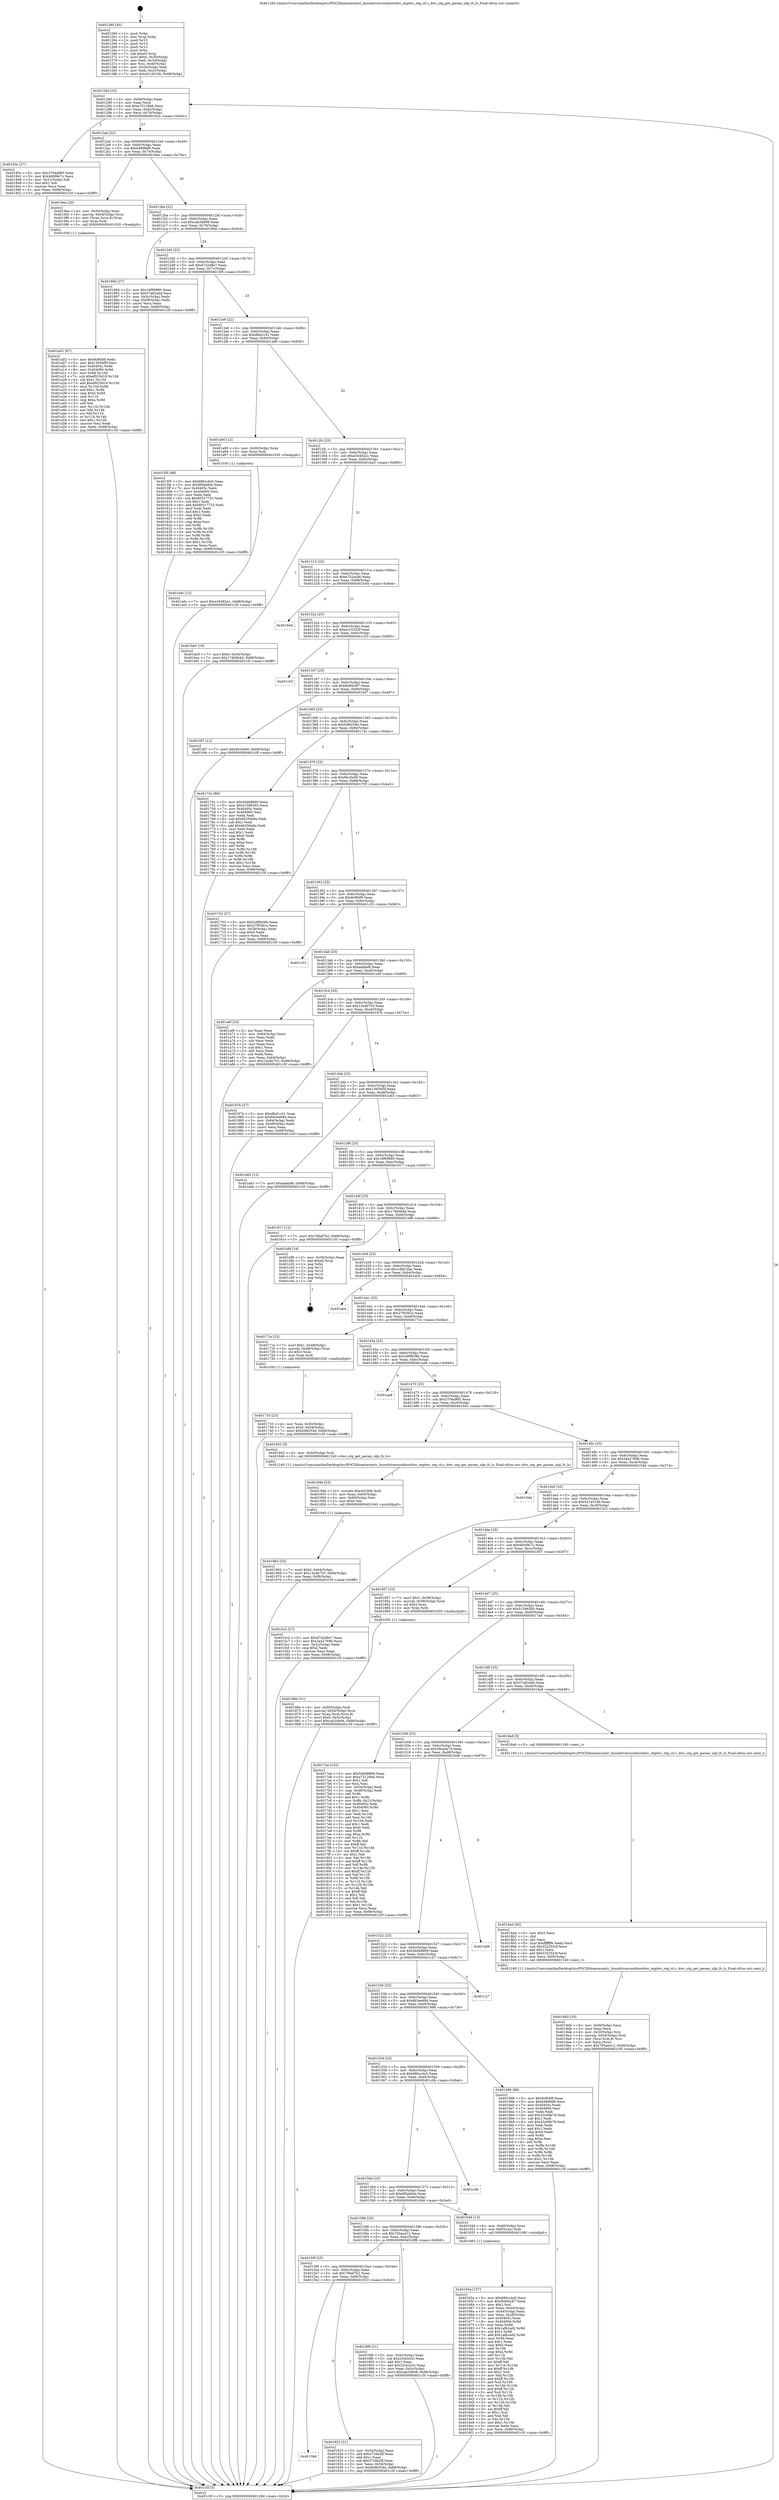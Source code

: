 digraph "0x401260" {
  label = "0x401260 (/mnt/c/Users/mathe/Desktop/tcc/POCII/binaries/extr_linuxdriversusbhostdwc_otgdwc_otg_cil.c_dwc_otg_get_param_ulpi_fs_ls_Final-ollvm.out::main(0))"
  labelloc = "t"
  node[shape=record]

  Entry [label="",width=0.3,height=0.3,shape=circle,fillcolor=black,style=filled]
  "0x40128d" [label="{
     0x40128d [23]\l
     | [instrs]\l
     &nbsp;&nbsp;0x40128d \<+3\>: mov -0x68(%rbp),%eax\l
     &nbsp;&nbsp;0x401290 \<+2\>: mov %eax,%ecx\l
     &nbsp;&nbsp;0x401292 \<+6\>: sub $0xa75129bb,%ecx\l
     &nbsp;&nbsp;0x401298 \<+3\>: mov %eax,-0x6c(%rbp)\l
     &nbsp;&nbsp;0x40129b \<+3\>: mov %ecx,-0x70(%rbp)\l
     &nbsp;&nbsp;0x40129e \<+6\>: je 000000000040183c \<main+0x5dc\>\l
  }"]
  "0x40183c" [label="{
     0x40183c [27]\l
     | [instrs]\l
     &nbsp;&nbsp;0x40183c \<+5\>: mov $0x3704a985,%eax\l
     &nbsp;&nbsp;0x401841 \<+5\>: mov $0x46008c7c,%ecx\l
     &nbsp;&nbsp;0x401846 \<+3\>: mov -0x21(%rbp),%dl\l
     &nbsp;&nbsp;0x401849 \<+3\>: test $0x1,%dl\l
     &nbsp;&nbsp;0x40184c \<+3\>: cmovne %ecx,%eax\l
     &nbsp;&nbsp;0x40184f \<+3\>: mov %eax,-0x68(%rbp)\l
     &nbsp;&nbsp;0x401852 \<+5\>: jmp 0000000000401c5f \<main+0x9ff\>\l
  }"]
  "0x4012a4" [label="{
     0x4012a4 [22]\l
     | [instrs]\l
     &nbsp;&nbsp;0x4012a4 \<+5\>: jmp 00000000004012a9 \<main+0x49\>\l
     &nbsp;&nbsp;0x4012a9 \<+3\>: mov -0x6c(%rbp),%eax\l
     &nbsp;&nbsp;0x4012ac \<+5\>: sub $0xb489faf6,%eax\l
     &nbsp;&nbsp;0x4012b1 \<+3\>: mov %eax,-0x74(%rbp)\l
     &nbsp;&nbsp;0x4012b4 \<+6\>: je 00000000004019ee \<main+0x78e\>\l
  }"]
  Exit [label="",width=0.3,height=0.3,shape=circle,fillcolor=black,style=filled,peripheries=2]
  "0x4019ee" [label="{
     0x4019ee [20]\l
     | [instrs]\l
     &nbsp;&nbsp;0x4019ee \<+4\>: mov -0x50(%rbp),%rax\l
     &nbsp;&nbsp;0x4019f2 \<+4\>: movslq -0x64(%rbp),%rcx\l
     &nbsp;&nbsp;0x4019f6 \<+4\>: mov (%rax,%rcx,8),%rax\l
     &nbsp;&nbsp;0x4019fa \<+3\>: mov %rax,%rdi\l
     &nbsp;&nbsp;0x4019fd \<+5\>: call 0000000000401030 \<free@plt\>\l
     | [calls]\l
     &nbsp;&nbsp;0x401030 \{1\} (unknown)\l
  }"]
  "0x4012ba" [label="{
     0x4012ba [22]\l
     | [instrs]\l
     &nbsp;&nbsp;0x4012ba \<+5\>: jmp 00000000004012bf \<main+0x5f\>\l
     &nbsp;&nbsp;0x4012bf \<+3\>: mov -0x6c(%rbp),%eax\l
     &nbsp;&nbsp;0x4012c2 \<+5\>: sub $0xcab34b08,%eax\l
     &nbsp;&nbsp;0x4012c7 \<+3\>: mov %eax,-0x78(%rbp)\l
     &nbsp;&nbsp;0x4012ca \<+6\>: je 000000000040188d \<main+0x62d\>\l
  }"]
  "0x401a9c" [label="{
     0x401a9c [12]\l
     | [instrs]\l
     &nbsp;&nbsp;0x401a9c \<+7\>: movl $0xe34482a1,-0x68(%rbp)\l
     &nbsp;&nbsp;0x401aa3 \<+5\>: jmp 0000000000401c5f \<main+0x9ff\>\l
  }"]
  "0x40188d" [label="{
     0x40188d [27]\l
     | [instrs]\l
     &nbsp;&nbsp;0x40188d \<+5\>: mov $0x16f99880,%eax\l
     &nbsp;&nbsp;0x401892 \<+5\>: mov $0x57a82add,%ecx\l
     &nbsp;&nbsp;0x401897 \<+3\>: mov -0x5c(%rbp),%edx\l
     &nbsp;&nbsp;0x40189a \<+3\>: cmp -0x58(%rbp),%edx\l
     &nbsp;&nbsp;0x40189d \<+3\>: cmovl %ecx,%eax\l
     &nbsp;&nbsp;0x4018a0 \<+3\>: mov %eax,-0x68(%rbp)\l
     &nbsp;&nbsp;0x4018a3 \<+5\>: jmp 0000000000401c5f \<main+0x9ff\>\l
  }"]
  "0x4012d0" [label="{
     0x4012d0 [22]\l
     | [instrs]\l
     &nbsp;&nbsp;0x4012d0 \<+5\>: jmp 00000000004012d5 \<main+0x75\>\l
     &nbsp;&nbsp;0x4012d5 \<+3\>: mov -0x6c(%rbp),%eax\l
     &nbsp;&nbsp;0x4012d8 \<+5\>: sub $0xd742d8e7,%eax\l
     &nbsp;&nbsp;0x4012dd \<+3\>: mov %eax,-0x7c(%rbp)\l
     &nbsp;&nbsp;0x4012e0 \<+6\>: je 00000000004015f5 \<main+0x395\>\l
  }"]
  "0x401a02" [label="{
     0x401a02 [97]\l
     | [instrs]\l
     &nbsp;&nbsp;0x401a02 \<+5\>: mov $0x9cf64f9,%edx\l
     &nbsp;&nbsp;0x401a07 \<+5\>: mov $0x1565bf5f,%esi\l
     &nbsp;&nbsp;0x401a0c \<+8\>: mov 0x40405c,%r8d\l
     &nbsp;&nbsp;0x401a14 \<+8\>: mov 0x404060,%r9d\l
     &nbsp;&nbsp;0x401a1c \<+3\>: mov %r8d,%r10d\l
     &nbsp;&nbsp;0x401a1f \<+7\>: sub $0xef025d19,%r10d\l
     &nbsp;&nbsp;0x401a26 \<+4\>: sub $0x1,%r10d\l
     &nbsp;&nbsp;0x401a2a \<+7\>: add $0xef025d19,%r10d\l
     &nbsp;&nbsp;0x401a31 \<+4\>: imul %r10d,%r8d\l
     &nbsp;&nbsp;0x401a35 \<+4\>: and $0x1,%r8d\l
     &nbsp;&nbsp;0x401a39 \<+4\>: cmp $0x0,%r8d\l
     &nbsp;&nbsp;0x401a3d \<+4\>: sete %r11b\l
     &nbsp;&nbsp;0x401a41 \<+4\>: cmp $0xa,%r9d\l
     &nbsp;&nbsp;0x401a45 \<+3\>: setl %bl\l
     &nbsp;&nbsp;0x401a48 \<+3\>: mov %r11b,%r14b\l
     &nbsp;&nbsp;0x401a4b \<+3\>: and %bl,%r14b\l
     &nbsp;&nbsp;0x401a4e \<+3\>: xor %bl,%r11b\l
     &nbsp;&nbsp;0x401a51 \<+3\>: or %r11b,%r14b\l
     &nbsp;&nbsp;0x401a54 \<+4\>: test $0x1,%r14b\l
     &nbsp;&nbsp;0x401a58 \<+3\>: cmovne %esi,%edx\l
     &nbsp;&nbsp;0x401a5b \<+3\>: mov %edx,-0x68(%rbp)\l
     &nbsp;&nbsp;0x401a5e \<+5\>: jmp 0000000000401c5f \<main+0x9ff\>\l
  }"]
  "0x4015f5" [label="{
     0x4015f5 [88]\l
     | [instrs]\l
     &nbsp;&nbsp;0x4015f5 \<+5\>: mov $0x686cc4a5,%eax\l
     &nbsp;&nbsp;0x4015fa \<+5\>: mov $0x6f5ab8cb,%ecx\l
     &nbsp;&nbsp;0x4015ff \<+7\>: mov 0x40405c,%edx\l
     &nbsp;&nbsp;0x401606 \<+7\>: mov 0x404060,%esi\l
     &nbsp;&nbsp;0x40160d \<+2\>: mov %edx,%edi\l
     &nbsp;&nbsp;0x40160f \<+6\>: sub $0x90517723,%edi\l
     &nbsp;&nbsp;0x401615 \<+3\>: sub $0x1,%edi\l
     &nbsp;&nbsp;0x401618 \<+6\>: add $0x90517723,%edi\l
     &nbsp;&nbsp;0x40161e \<+3\>: imul %edi,%edx\l
     &nbsp;&nbsp;0x401621 \<+3\>: and $0x1,%edx\l
     &nbsp;&nbsp;0x401624 \<+3\>: cmp $0x0,%edx\l
     &nbsp;&nbsp;0x401627 \<+4\>: sete %r8b\l
     &nbsp;&nbsp;0x40162b \<+3\>: cmp $0xa,%esi\l
     &nbsp;&nbsp;0x40162e \<+4\>: setl %r9b\l
     &nbsp;&nbsp;0x401632 \<+3\>: mov %r8b,%r10b\l
     &nbsp;&nbsp;0x401635 \<+3\>: and %r9b,%r10b\l
     &nbsp;&nbsp;0x401638 \<+3\>: xor %r9b,%r8b\l
     &nbsp;&nbsp;0x40163b \<+3\>: or %r8b,%r10b\l
     &nbsp;&nbsp;0x40163e \<+4\>: test $0x1,%r10b\l
     &nbsp;&nbsp;0x401642 \<+3\>: cmovne %ecx,%eax\l
     &nbsp;&nbsp;0x401645 \<+3\>: mov %eax,-0x68(%rbp)\l
     &nbsp;&nbsp;0x401648 \<+5\>: jmp 0000000000401c5f \<main+0x9ff\>\l
  }"]
  "0x4012e6" [label="{
     0x4012e6 [22]\l
     | [instrs]\l
     &nbsp;&nbsp;0x4012e6 \<+5\>: jmp 00000000004012eb \<main+0x8b\>\l
     &nbsp;&nbsp;0x4012eb \<+3\>: mov -0x6c(%rbp),%eax\l
     &nbsp;&nbsp;0x4012ee \<+5\>: sub $0xdfed1c41,%eax\l
     &nbsp;&nbsp;0x4012f3 \<+3\>: mov %eax,-0x80(%rbp)\l
     &nbsp;&nbsp;0x4012f6 \<+6\>: je 0000000000401a90 \<main+0x830\>\l
  }"]
  "0x401962" [label="{
     0x401962 [25]\l
     | [instrs]\l
     &nbsp;&nbsp;0x401962 \<+7\>: movl $0x0,-0x64(%rbp)\l
     &nbsp;&nbsp;0x401969 \<+7\>: movl $0x12e4b753,-0x68(%rbp)\l
     &nbsp;&nbsp;0x401970 \<+6\>: mov %eax,-0xf8(%rbp)\l
     &nbsp;&nbsp;0x401976 \<+5\>: jmp 0000000000401c5f \<main+0x9ff\>\l
  }"]
  "0x401a90" [label="{
     0x401a90 [12]\l
     | [instrs]\l
     &nbsp;&nbsp;0x401a90 \<+4\>: mov -0x50(%rbp),%rax\l
     &nbsp;&nbsp;0x401a94 \<+3\>: mov %rax,%rdi\l
     &nbsp;&nbsp;0x401a97 \<+5\>: call 0000000000401030 \<free@plt\>\l
     | [calls]\l
     &nbsp;&nbsp;0x401030 \{1\} (unknown)\l
  }"]
  "0x4012fc" [label="{
     0x4012fc [25]\l
     | [instrs]\l
     &nbsp;&nbsp;0x4012fc \<+5\>: jmp 0000000000401301 \<main+0xa1\>\l
     &nbsp;&nbsp;0x401301 \<+3\>: mov -0x6c(%rbp),%eax\l
     &nbsp;&nbsp;0x401304 \<+5\>: sub $0xe34482a1,%eax\l
     &nbsp;&nbsp;0x401309 \<+6\>: mov %eax,-0x84(%rbp)\l
     &nbsp;&nbsp;0x40130f \<+6\>: je 0000000000401be5 \<main+0x985\>\l
  }"]
  "0x40194b" [label="{
     0x40194b [23]\l
     | [instrs]\l
     &nbsp;&nbsp;0x40194b \<+10\>: movabs $0x4020b6,%rdi\l
     &nbsp;&nbsp;0x401955 \<+3\>: mov %eax,-0x60(%rbp)\l
     &nbsp;&nbsp;0x401958 \<+3\>: mov -0x60(%rbp),%esi\l
     &nbsp;&nbsp;0x40195b \<+2\>: mov $0x0,%al\l
     &nbsp;&nbsp;0x40195d \<+5\>: call 0000000000401040 \<printf@plt\>\l
     | [calls]\l
     &nbsp;&nbsp;0x401040 \{1\} (unknown)\l
  }"]
  "0x401be5" [label="{
     0x401be5 [19]\l
     | [instrs]\l
     &nbsp;&nbsp;0x401be5 \<+7\>: movl $0x0,-0x30(%rbp)\l
     &nbsp;&nbsp;0x401bec \<+7\>: movl $0x174b0b4d,-0x68(%rbp)\l
     &nbsp;&nbsp;0x401bf3 \<+5\>: jmp 0000000000401c5f \<main+0x9ff\>\l
  }"]
  "0x401315" [label="{
     0x401315 [25]\l
     | [instrs]\l
     &nbsp;&nbsp;0x401315 \<+5\>: jmp 000000000040131a \<main+0xba\>\l
     &nbsp;&nbsp;0x40131a \<+3\>: mov -0x6c(%rbp),%eax\l
     &nbsp;&nbsp;0x40131d \<+5\>: sub $0xe732ac46,%eax\l
     &nbsp;&nbsp;0x401322 \<+6\>: mov %eax,-0x88(%rbp)\l
     &nbsp;&nbsp;0x401328 \<+6\>: je 0000000000401b44 \<main+0x8e4\>\l
  }"]
  "0x4015b8" [label="{
     0x4015b8\l
  }", style=dashed]
  "0x401b44" [label="{
     0x401b44\l
  }", style=dashed]
  "0x40132e" [label="{
     0x40132e [25]\l
     | [instrs]\l
     &nbsp;&nbsp;0x40132e \<+5\>: jmp 0000000000401333 \<main+0xd3\>\l
     &nbsp;&nbsp;0x401333 \<+3\>: mov -0x6c(%rbp),%eax\l
     &nbsp;&nbsp;0x401336 \<+5\>: sub $0xec15332f,%eax\l
     &nbsp;&nbsp;0x40133b \<+6\>: mov %eax,-0x8c(%rbp)\l
     &nbsp;&nbsp;0x401341 \<+6\>: je 0000000000401c53 \<main+0x9f3\>\l
  }"]
  "0x401923" [label="{
     0x401923 [31]\l
     | [instrs]\l
     &nbsp;&nbsp;0x401923 \<+3\>: mov -0x54(%rbp),%eax\l
     &nbsp;&nbsp;0x401926 \<+5\>: add $0x5726b2ff,%eax\l
     &nbsp;&nbsp;0x40192b \<+3\>: add $0x1,%eax\l
     &nbsp;&nbsp;0x40192e \<+5\>: sub $0x5726b2ff,%eax\l
     &nbsp;&nbsp;0x401933 \<+3\>: mov %eax,-0x54(%rbp)\l
     &nbsp;&nbsp;0x401936 \<+7\>: movl $0xfc96254d,-0x68(%rbp)\l
     &nbsp;&nbsp;0x40193d \<+5\>: jmp 0000000000401c5f \<main+0x9ff\>\l
  }"]
  "0x401c53" [label="{
     0x401c53\l
  }", style=dashed]
  "0x401347" [label="{
     0x401347 [25]\l
     | [instrs]\l
     &nbsp;&nbsp;0x401347 \<+5\>: jmp 000000000040134c \<main+0xec\>\l
     &nbsp;&nbsp;0x40134c \<+3\>: mov -0x6c(%rbp),%eax\l
     &nbsp;&nbsp;0x40134f \<+5\>: sub $0xf0d0b287,%eax\l
     &nbsp;&nbsp;0x401354 \<+6\>: mov %eax,-0x90(%rbp)\l
     &nbsp;&nbsp;0x40135a \<+6\>: je 00000000004016f7 \<main+0x497\>\l
  }"]
  "0x40159f" [label="{
     0x40159f [25]\l
     | [instrs]\l
     &nbsp;&nbsp;0x40159f \<+5\>: jmp 00000000004015a4 \<main+0x344\>\l
     &nbsp;&nbsp;0x4015a4 \<+3\>: mov -0x6c(%rbp),%eax\l
     &nbsp;&nbsp;0x4015a7 \<+5\>: sub $0x768af7b2,%eax\l
     &nbsp;&nbsp;0x4015ac \<+6\>: mov %eax,-0xf0(%rbp)\l
     &nbsp;&nbsp;0x4015b2 \<+6\>: je 0000000000401923 \<main+0x6c3\>\l
  }"]
  "0x4016f7" [label="{
     0x4016f7 [12]\l
     | [instrs]\l
     &nbsp;&nbsp;0x4016f7 \<+7\>: movl $0x9416e00,-0x68(%rbp)\l
     &nbsp;&nbsp;0x4016fe \<+5\>: jmp 0000000000401c5f \<main+0x9ff\>\l
  }"]
  "0x401360" [label="{
     0x401360 [25]\l
     | [instrs]\l
     &nbsp;&nbsp;0x401360 \<+5\>: jmp 0000000000401365 \<main+0x105\>\l
     &nbsp;&nbsp;0x401365 \<+3\>: mov -0x6c(%rbp),%eax\l
     &nbsp;&nbsp;0x401368 \<+5\>: sub $0xfc96254d,%eax\l
     &nbsp;&nbsp;0x40136d \<+6\>: mov %eax,-0x94(%rbp)\l
     &nbsp;&nbsp;0x401373 \<+6\>: je 000000000040174c \<main+0x4ec\>\l
  }"]
  "0x4018f8" [label="{
     0x4018f8 [31]\l
     | [instrs]\l
     &nbsp;&nbsp;0x4018f8 \<+3\>: mov -0x5c(%rbp),%eax\l
     &nbsp;&nbsp;0x4018fb \<+5\>: sub $0x23cb2e3c,%eax\l
     &nbsp;&nbsp;0x401900 \<+3\>: add $0x1,%eax\l
     &nbsp;&nbsp;0x401903 \<+5\>: add $0x23cb2e3c,%eax\l
     &nbsp;&nbsp;0x401908 \<+3\>: mov %eax,-0x5c(%rbp)\l
     &nbsp;&nbsp;0x40190b \<+7\>: movl $0xcab34b08,-0x68(%rbp)\l
     &nbsp;&nbsp;0x401912 \<+5\>: jmp 0000000000401c5f \<main+0x9ff\>\l
  }"]
  "0x40174c" [label="{
     0x40174c [88]\l
     | [instrs]\l
     &nbsp;&nbsp;0x40174c \<+5\>: mov $0x5d4b8869,%eax\l
     &nbsp;&nbsp;0x401751 \<+5\>: mov $0x51586593,%ecx\l
     &nbsp;&nbsp;0x401756 \<+7\>: mov 0x40405c,%edx\l
     &nbsp;&nbsp;0x40175d \<+7\>: mov 0x404060,%esi\l
     &nbsp;&nbsp;0x401764 \<+2\>: mov %edx,%edi\l
     &nbsp;&nbsp;0x401766 \<+6\>: sub $0x6b350e9a,%edi\l
     &nbsp;&nbsp;0x40176c \<+3\>: sub $0x1,%edi\l
     &nbsp;&nbsp;0x40176f \<+6\>: add $0x6b350e9a,%edi\l
     &nbsp;&nbsp;0x401775 \<+3\>: imul %edi,%edx\l
     &nbsp;&nbsp;0x401778 \<+3\>: and $0x1,%edx\l
     &nbsp;&nbsp;0x40177b \<+3\>: cmp $0x0,%edx\l
     &nbsp;&nbsp;0x40177e \<+4\>: sete %r8b\l
     &nbsp;&nbsp;0x401782 \<+3\>: cmp $0xa,%esi\l
     &nbsp;&nbsp;0x401785 \<+4\>: setl %r9b\l
     &nbsp;&nbsp;0x401789 \<+3\>: mov %r8b,%r10b\l
     &nbsp;&nbsp;0x40178c \<+3\>: and %r9b,%r10b\l
     &nbsp;&nbsp;0x40178f \<+3\>: xor %r9b,%r8b\l
     &nbsp;&nbsp;0x401792 \<+3\>: or %r8b,%r10b\l
     &nbsp;&nbsp;0x401795 \<+4\>: test $0x1,%r10b\l
     &nbsp;&nbsp;0x401799 \<+3\>: cmovne %ecx,%eax\l
     &nbsp;&nbsp;0x40179c \<+3\>: mov %eax,-0x68(%rbp)\l
     &nbsp;&nbsp;0x40179f \<+5\>: jmp 0000000000401c5f \<main+0x9ff\>\l
  }"]
  "0x401379" [label="{
     0x401379 [25]\l
     | [instrs]\l
     &nbsp;&nbsp;0x401379 \<+5\>: jmp 000000000040137e \<main+0x11e\>\l
     &nbsp;&nbsp;0x40137e \<+3\>: mov -0x6c(%rbp),%eax\l
     &nbsp;&nbsp;0x401381 \<+5\>: sub $0x9416e00,%eax\l
     &nbsp;&nbsp;0x401386 \<+6\>: mov %eax,-0x98(%rbp)\l
     &nbsp;&nbsp;0x40138c \<+6\>: je 0000000000401703 \<main+0x4a3\>\l
  }"]
  "0x4018d5" [label="{
     0x4018d5 [35]\l
     | [instrs]\l
     &nbsp;&nbsp;0x4018d5 \<+6\>: mov -0xf4(%rbp),%ecx\l
     &nbsp;&nbsp;0x4018db \<+3\>: imul %eax,%ecx\l
     &nbsp;&nbsp;0x4018de \<+4\>: mov -0x50(%rbp),%rsi\l
     &nbsp;&nbsp;0x4018e2 \<+4\>: movslq -0x54(%rbp),%rdi\l
     &nbsp;&nbsp;0x4018e6 \<+4\>: mov (%rsi,%rdi,8),%rsi\l
     &nbsp;&nbsp;0x4018ea \<+2\>: mov %ecx,(%rsi)\l
     &nbsp;&nbsp;0x4018ec \<+7\>: movl $0x705ae412,-0x68(%rbp)\l
     &nbsp;&nbsp;0x4018f3 \<+5\>: jmp 0000000000401c5f \<main+0x9ff\>\l
  }"]
  "0x401703" [label="{
     0x401703 [27]\l
     | [instrs]\l
     &nbsp;&nbsp;0x401703 \<+5\>: mov $0x2df9838b,%eax\l
     &nbsp;&nbsp;0x401708 \<+5\>: mov $0x27f0381e,%ecx\l
     &nbsp;&nbsp;0x40170d \<+3\>: mov -0x28(%rbp),%edx\l
     &nbsp;&nbsp;0x401710 \<+3\>: cmp $0x0,%edx\l
     &nbsp;&nbsp;0x401713 \<+3\>: cmove %ecx,%eax\l
     &nbsp;&nbsp;0x401716 \<+3\>: mov %eax,-0x68(%rbp)\l
     &nbsp;&nbsp;0x401719 \<+5\>: jmp 0000000000401c5f \<main+0x9ff\>\l
  }"]
  "0x401392" [label="{
     0x401392 [25]\l
     | [instrs]\l
     &nbsp;&nbsp;0x401392 \<+5\>: jmp 0000000000401397 \<main+0x137\>\l
     &nbsp;&nbsp;0x401397 \<+3\>: mov -0x6c(%rbp),%eax\l
     &nbsp;&nbsp;0x40139a \<+5\>: sub $0x9cf64f9,%eax\l
     &nbsp;&nbsp;0x40139f \<+6\>: mov %eax,-0x9c(%rbp)\l
     &nbsp;&nbsp;0x4013a5 \<+6\>: je 0000000000401c33 \<main+0x9d3\>\l
  }"]
  "0x4018ad" [label="{
     0x4018ad [40]\l
     | [instrs]\l
     &nbsp;&nbsp;0x4018ad \<+5\>: mov $0x2,%ecx\l
     &nbsp;&nbsp;0x4018b2 \<+1\>: cltd\l
     &nbsp;&nbsp;0x4018b3 \<+2\>: idiv %ecx\l
     &nbsp;&nbsp;0x4018b5 \<+6\>: imul $0xfffffffe,%edx,%ecx\l
     &nbsp;&nbsp;0x4018bb \<+6\>: sub $0x3322543f,%ecx\l
     &nbsp;&nbsp;0x4018c1 \<+3\>: add $0x1,%ecx\l
     &nbsp;&nbsp;0x4018c4 \<+6\>: add $0x3322543f,%ecx\l
     &nbsp;&nbsp;0x4018ca \<+6\>: mov %ecx,-0xf4(%rbp)\l
     &nbsp;&nbsp;0x4018d0 \<+5\>: call 0000000000401160 \<next_i\>\l
     | [calls]\l
     &nbsp;&nbsp;0x401160 \{1\} (/mnt/c/Users/mathe/Desktop/tcc/POCII/binaries/extr_linuxdriversusbhostdwc_otgdwc_otg_cil.c_dwc_otg_get_param_ulpi_fs_ls_Final-ollvm.out::next_i)\l
  }"]
  "0x401c33" [label="{
     0x401c33\l
  }", style=dashed]
  "0x4013ab" [label="{
     0x4013ab [25]\l
     | [instrs]\l
     &nbsp;&nbsp;0x4013ab \<+5\>: jmp 00000000004013b0 \<main+0x150\>\l
     &nbsp;&nbsp;0x4013b0 \<+3\>: mov -0x6c(%rbp),%eax\l
     &nbsp;&nbsp;0x4013b3 \<+5\>: sub $0xaafabf6,%eax\l
     &nbsp;&nbsp;0x4013b8 \<+6\>: mov %eax,-0xa0(%rbp)\l
     &nbsp;&nbsp;0x4013be \<+6\>: je 0000000000401a6f \<main+0x80f\>\l
  }"]
  "0x40186e" [label="{
     0x40186e [31]\l
     | [instrs]\l
     &nbsp;&nbsp;0x40186e \<+4\>: mov -0x50(%rbp),%rdi\l
     &nbsp;&nbsp;0x401872 \<+4\>: movslq -0x54(%rbp),%rcx\l
     &nbsp;&nbsp;0x401876 \<+4\>: mov %rax,(%rdi,%rcx,8)\l
     &nbsp;&nbsp;0x40187a \<+7\>: movl $0x0,-0x5c(%rbp)\l
     &nbsp;&nbsp;0x401881 \<+7\>: movl $0xcab34b08,-0x68(%rbp)\l
     &nbsp;&nbsp;0x401888 \<+5\>: jmp 0000000000401c5f \<main+0x9ff\>\l
  }"]
  "0x401a6f" [label="{
     0x401a6f [33]\l
     | [instrs]\l
     &nbsp;&nbsp;0x401a6f \<+2\>: xor %eax,%eax\l
     &nbsp;&nbsp;0x401a71 \<+3\>: mov -0x64(%rbp),%ecx\l
     &nbsp;&nbsp;0x401a74 \<+2\>: mov %eax,%edx\l
     &nbsp;&nbsp;0x401a76 \<+2\>: sub %ecx,%edx\l
     &nbsp;&nbsp;0x401a78 \<+2\>: mov %eax,%ecx\l
     &nbsp;&nbsp;0x401a7a \<+3\>: sub $0x1,%ecx\l
     &nbsp;&nbsp;0x401a7d \<+2\>: add %ecx,%edx\l
     &nbsp;&nbsp;0x401a7f \<+2\>: sub %edx,%eax\l
     &nbsp;&nbsp;0x401a81 \<+3\>: mov %eax,-0x64(%rbp)\l
     &nbsp;&nbsp;0x401a84 \<+7\>: movl $0x12e4b753,-0x68(%rbp)\l
     &nbsp;&nbsp;0x401a8b \<+5\>: jmp 0000000000401c5f \<main+0x9ff\>\l
  }"]
  "0x4013c4" [label="{
     0x4013c4 [25]\l
     | [instrs]\l
     &nbsp;&nbsp;0x4013c4 \<+5\>: jmp 00000000004013c9 \<main+0x169\>\l
     &nbsp;&nbsp;0x4013c9 \<+3\>: mov -0x6c(%rbp),%eax\l
     &nbsp;&nbsp;0x4013cc \<+5\>: sub $0x12e4b753,%eax\l
     &nbsp;&nbsp;0x4013d1 \<+6\>: mov %eax,-0xa4(%rbp)\l
     &nbsp;&nbsp;0x4013d7 \<+6\>: je 000000000040197b \<main+0x71b\>\l
  }"]
  "0x401735" [label="{
     0x401735 [23]\l
     | [instrs]\l
     &nbsp;&nbsp;0x401735 \<+4\>: mov %rax,-0x50(%rbp)\l
     &nbsp;&nbsp;0x401739 \<+7\>: movl $0x0,-0x54(%rbp)\l
     &nbsp;&nbsp;0x401740 \<+7\>: movl $0xfc96254d,-0x68(%rbp)\l
     &nbsp;&nbsp;0x401747 \<+5\>: jmp 0000000000401c5f \<main+0x9ff\>\l
  }"]
  "0x40197b" [label="{
     0x40197b [27]\l
     | [instrs]\l
     &nbsp;&nbsp;0x40197b \<+5\>: mov $0xdfed1c41,%eax\l
     &nbsp;&nbsp;0x401980 \<+5\>: mov $0x683ee684,%ecx\l
     &nbsp;&nbsp;0x401985 \<+3\>: mov -0x64(%rbp),%edx\l
     &nbsp;&nbsp;0x401988 \<+3\>: cmp -0x48(%rbp),%edx\l
     &nbsp;&nbsp;0x40198b \<+3\>: cmovl %ecx,%eax\l
     &nbsp;&nbsp;0x40198e \<+3\>: mov %eax,-0x68(%rbp)\l
     &nbsp;&nbsp;0x401991 \<+5\>: jmp 0000000000401c5f \<main+0x9ff\>\l
  }"]
  "0x4013dd" [label="{
     0x4013dd [25]\l
     | [instrs]\l
     &nbsp;&nbsp;0x4013dd \<+5\>: jmp 00000000004013e2 \<main+0x182\>\l
     &nbsp;&nbsp;0x4013e2 \<+3\>: mov -0x6c(%rbp),%eax\l
     &nbsp;&nbsp;0x4013e5 \<+5\>: sub $0x1565bf5f,%eax\l
     &nbsp;&nbsp;0x4013ea \<+6\>: mov %eax,-0xa8(%rbp)\l
     &nbsp;&nbsp;0x4013f0 \<+6\>: je 0000000000401a63 \<main+0x803\>\l
  }"]
  "0x40165a" [label="{
     0x40165a [157]\l
     | [instrs]\l
     &nbsp;&nbsp;0x40165a \<+5\>: mov $0x686cc4a5,%ecx\l
     &nbsp;&nbsp;0x40165f \<+5\>: mov $0xf0d0b287,%edx\l
     &nbsp;&nbsp;0x401664 \<+3\>: mov $0x1,%sil\l
     &nbsp;&nbsp;0x401667 \<+3\>: mov %eax,-0x44(%rbp)\l
     &nbsp;&nbsp;0x40166a \<+3\>: mov -0x44(%rbp),%eax\l
     &nbsp;&nbsp;0x40166d \<+3\>: mov %eax,-0x28(%rbp)\l
     &nbsp;&nbsp;0x401670 \<+7\>: mov 0x40405c,%eax\l
     &nbsp;&nbsp;0x401677 \<+8\>: mov 0x404060,%r8d\l
     &nbsp;&nbsp;0x40167f \<+3\>: mov %eax,%r9d\l
     &nbsp;&nbsp;0x401682 \<+7\>: sub $0x1afb2ad2,%r9d\l
     &nbsp;&nbsp;0x401689 \<+4\>: sub $0x1,%r9d\l
     &nbsp;&nbsp;0x40168d \<+7\>: add $0x1afb2ad2,%r9d\l
     &nbsp;&nbsp;0x401694 \<+4\>: imul %r9d,%eax\l
     &nbsp;&nbsp;0x401698 \<+3\>: and $0x1,%eax\l
     &nbsp;&nbsp;0x40169b \<+3\>: cmp $0x0,%eax\l
     &nbsp;&nbsp;0x40169e \<+4\>: sete %r10b\l
     &nbsp;&nbsp;0x4016a2 \<+4\>: cmp $0xa,%r8d\l
     &nbsp;&nbsp;0x4016a6 \<+4\>: setl %r11b\l
     &nbsp;&nbsp;0x4016aa \<+3\>: mov %r10b,%bl\l
     &nbsp;&nbsp;0x4016ad \<+3\>: xor $0xff,%bl\l
     &nbsp;&nbsp;0x4016b0 \<+3\>: mov %r11b,%r14b\l
     &nbsp;&nbsp;0x4016b3 \<+4\>: xor $0xff,%r14b\l
     &nbsp;&nbsp;0x4016b7 \<+4\>: xor $0x1,%sil\l
     &nbsp;&nbsp;0x4016bb \<+3\>: mov %bl,%r15b\l
     &nbsp;&nbsp;0x4016be \<+4\>: and $0xff,%r15b\l
     &nbsp;&nbsp;0x4016c2 \<+3\>: and %sil,%r10b\l
     &nbsp;&nbsp;0x4016c5 \<+3\>: mov %r14b,%r12b\l
     &nbsp;&nbsp;0x4016c8 \<+4\>: and $0xff,%r12b\l
     &nbsp;&nbsp;0x4016cc \<+3\>: and %sil,%r11b\l
     &nbsp;&nbsp;0x4016cf \<+3\>: or %r10b,%r15b\l
     &nbsp;&nbsp;0x4016d2 \<+3\>: or %r11b,%r12b\l
     &nbsp;&nbsp;0x4016d5 \<+3\>: xor %r12b,%r15b\l
     &nbsp;&nbsp;0x4016d8 \<+3\>: or %r14b,%bl\l
     &nbsp;&nbsp;0x4016db \<+3\>: xor $0xff,%bl\l
     &nbsp;&nbsp;0x4016de \<+4\>: or $0x1,%sil\l
     &nbsp;&nbsp;0x4016e2 \<+3\>: and %sil,%bl\l
     &nbsp;&nbsp;0x4016e5 \<+3\>: or %bl,%r15b\l
     &nbsp;&nbsp;0x4016e8 \<+4\>: test $0x1,%r15b\l
     &nbsp;&nbsp;0x4016ec \<+3\>: cmovne %edx,%ecx\l
     &nbsp;&nbsp;0x4016ef \<+3\>: mov %ecx,-0x68(%rbp)\l
     &nbsp;&nbsp;0x4016f2 \<+5\>: jmp 0000000000401c5f \<main+0x9ff\>\l
  }"]
  "0x401a63" [label="{
     0x401a63 [12]\l
     | [instrs]\l
     &nbsp;&nbsp;0x401a63 \<+7\>: movl $0xaafabf6,-0x68(%rbp)\l
     &nbsp;&nbsp;0x401a6a \<+5\>: jmp 0000000000401c5f \<main+0x9ff\>\l
  }"]
  "0x4013f6" [label="{
     0x4013f6 [25]\l
     | [instrs]\l
     &nbsp;&nbsp;0x4013f6 \<+5\>: jmp 00000000004013fb \<main+0x19b\>\l
     &nbsp;&nbsp;0x4013fb \<+3\>: mov -0x6c(%rbp),%eax\l
     &nbsp;&nbsp;0x4013fe \<+5\>: sub $0x16f99880,%eax\l
     &nbsp;&nbsp;0x401403 \<+6\>: mov %eax,-0xac(%rbp)\l
     &nbsp;&nbsp;0x401409 \<+6\>: je 0000000000401917 \<main+0x6b7\>\l
  }"]
  "0x401586" [label="{
     0x401586 [25]\l
     | [instrs]\l
     &nbsp;&nbsp;0x401586 \<+5\>: jmp 000000000040158b \<main+0x32b\>\l
     &nbsp;&nbsp;0x40158b \<+3\>: mov -0x6c(%rbp),%eax\l
     &nbsp;&nbsp;0x40158e \<+5\>: sub $0x705ae412,%eax\l
     &nbsp;&nbsp;0x401593 \<+6\>: mov %eax,-0xec(%rbp)\l
     &nbsp;&nbsp;0x401599 \<+6\>: je 00000000004018f8 \<main+0x698\>\l
  }"]
  "0x401917" [label="{
     0x401917 [12]\l
     | [instrs]\l
     &nbsp;&nbsp;0x401917 \<+7\>: movl $0x768af7b2,-0x68(%rbp)\l
     &nbsp;&nbsp;0x40191e \<+5\>: jmp 0000000000401c5f \<main+0x9ff\>\l
  }"]
  "0x40140f" [label="{
     0x40140f [25]\l
     | [instrs]\l
     &nbsp;&nbsp;0x40140f \<+5\>: jmp 0000000000401414 \<main+0x1b4\>\l
     &nbsp;&nbsp;0x401414 \<+3\>: mov -0x6c(%rbp),%eax\l
     &nbsp;&nbsp;0x401417 \<+5\>: sub $0x174b0b4d,%eax\l
     &nbsp;&nbsp;0x40141c \<+6\>: mov %eax,-0xb0(%rbp)\l
     &nbsp;&nbsp;0x401422 \<+6\>: je 0000000000401bf8 \<main+0x998\>\l
  }"]
  "0x40164d" [label="{
     0x40164d [13]\l
     | [instrs]\l
     &nbsp;&nbsp;0x40164d \<+4\>: mov -0x40(%rbp),%rax\l
     &nbsp;&nbsp;0x401651 \<+4\>: mov 0x8(%rax),%rdi\l
     &nbsp;&nbsp;0x401655 \<+5\>: call 0000000000401060 \<atoi@plt\>\l
     | [calls]\l
     &nbsp;&nbsp;0x401060 \{1\} (unknown)\l
  }"]
  "0x401bf8" [label="{
     0x401bf8 [19]\l
     | [instrs]\l
     &nbsp;&nbsp;0x401bf8 \<+3\>: mov -0x30(%rbp),%eax\l
     &nbsp;&nbsp;0x401bfb \<+7\>: add $0xe0,%rsp\l
     &nbsp;&nbsp;0x401c02 \<+1\>: pop %rbx\l
     &nbsp;&nbsp;0x401c03 \<+2\>: pop %r12\l
     &nbsp;&nbsp;0x401c05 \<+2\>: pop %r14\l
     &nbsp;&nbsp;0x401c07 \<+2\>: pop %r15\l
     &nbsp;&nbsp;0x401c09 \<+1\>: pop %rbp\l
     &nbsp;&nbsp;0x401c0a \<+1\>: ret\l
  }"]
  "0x401428" [label="{
     0x401428 [25]\l
     | [instrs]\l
     &nbsp;&nbsp;0x401428 \<+5\>: jmp 000000000040142d \<main+0x1cd\>\l
     &nbsp;&nbsp;0x40142d \<+3\>: mov -0x6c(%rbp),%eax\l
     &nbsp;&nbsp;0x401430 \<+5\>: sub $0x1dbb16ac,%eax\l
     &nbsp;&nbsp;0x401435 \<+6\>: mov %eax,-0xb4(%rbp)\l
     &nbsp;&nbsp;0x40143b \<+6\>: je 0000000000401ab4 \<main+0x854\>\l
  }"]
  "0x40156d" [label="{
     0x40156d [25]\l
     | [instrs]\l
     &nbsp;&nbsp;0x40156d \<+5\>: jmp 0000000000401572 \<main+0x312\>\l
     &nbsp;&nbsp;0x401572 \<+3\>: mov -0x6c(%rbp),%eax\l
     &nbsp;&nbsp;0x401575 \<+5\>: sub $0x6f5ab8cb,%eax\l
     &nbsp;&nbsp;0x40157a \<+6\>: mov %eax,-0xe8(%rbp)\l
     &nbsp;&nbsp;0x401580 \<+6\>: je 000000000040164d \<main+0x3ed\>\l
  }"]
  "0x401ab4" [label="{
     0x401ab4\l
  }", style=dashed]
  "0x401441" [label="{
     0x401441 [25]\l
     | [instrs]\l
     &nbsp;&nbsp;0x401441 \<+5\>: jmp 0000000000401446 \<main+0x1e6\>\l
     &nbsp;&nbsp;0x401446 \<+3\>: mov -0x6c(%rbp),%eax\l
     &nbsp;&nbsp;0x401449 \<+5\>: sub $0x27f0381e,%eax\l
     &nbsp;&nbsp;0x40144e \<+6\>: mov %eax,-0xb8(%rbp)\l
     &nbsp;&nbsp;0x401454 \<+6\>: je 000000000040171e \<main+0x4be\>\l
  }"]
  "0x401c0b" [label="{
     0x401c0b\l
  }", style=dashed]
  "0x40171e" [label="{
     0x40171e [23]\l
     | [instrs]\l
     &nbsp;&nbsp;0x40171e \<+7\>: movl $0x1,-0x48(%rbp)\l
     &nbsp;&nbsp;0x401725 \<+4\>: movslq -0x48(%rbp),%rax\l
     &nbsp;&nbsp;0x401729 \<+4\>: shl $0x3,%rax\l
     &nbsp;&nbsp;0x40172d \<+3\>: mov %rax,%rdi\l
     &nbsp;&nbsp;0x401730 \<+5\>: call 0000000000401050 \<malloc@plt\>\l
     | [calls]\l
     &nbsp;&nbsp;0x401050 \{1\} (unknown)\l
  }"]
  "0x40145a" [label="{
     0x40145a [25]\l
     | [instrs]\l
     &nbsp;&nbsp;0x40145a \<+5\>: jmp 000000000040145f \<main+0x1ff\>\l
     &nbsp;&nbsp;0x40145f \<+3\>: mov -0x6c(%rbp),%eax\l
     &nbsp;&nbsp;0x401462 \<+5\>: sub $0x2df9838b,%eax\l
     &nbsp;&nbsp;0x401467 \<+6\>: mov %eax,-0xbc(%rbp)\l
     &nbsp;&nbsp;0x40146d \<+6\>: je 0000000000401aa8 \<main+0x848\>\l
  }"]
  "0x401554" [label="{
     0x401554 [25]\l
     | [instrs]\l
     &nbsp;&nbsp;0x401554 \<+5\>: jmp 0000000000401559 \<main+0x2f9\>\l
     &nbsp;&nbsp;0x401559 \<+3\>: mov -0x6c(%rbp),%eax\l
     &nbsp;&nbsp;0x40155c \<+5\>: sub $0x686cc4a5,%eax\l
     &nbsp;&nbsp;0x401561 \<+6\>: mov %eax,-0xe4(%rbp)\l
     &nbsp;&nbsp;0x401567 \<+6\>: je 0000000000401c0b \<main+0x9ab\>\l
  }"]
  "0x401aa8" [label="{
     0x401aa8\l
  }", style=dashed]
  "0x401473" [label="{
     0x401473 [25]\l
     | [instrs]\l
     &nbsp;&nbsp;0x401473 \<+5\>: jmp 0000000000401478 \<main+0x218\>\l
     &nbsp;&nbsp;0x401478 \<+3\>: mov -0x6c(%rbp),%eax\l
     &nbsp;&nbsp;0x40147b \<+5\>: sub $0x3704a985,%eax\l
     &nbsp;&nbsp;0x401480 \<+6\>: mov %eax,-0xc0(%rbp)\l
     &nbsp;&nbsp;0x401486 \<+6\>: je 0000000000401942 \<main+0x6e2\>\l
  }"]
  "0x401996" [label="{
     0x401996 [88]\l
     | [instrs]\l
     &nbsp;&nbsp;0x401996 \<+5\>: mov $0x9cf64f9,%eax\l
     &nbsp;&nbsp;0x40199b \<+5\>: mov $0xb489faf6,%ecx\l
     &nbsp;&nbsp;0x4019a0 \<+7\>: mov 0x40405c,%edx\l
     &nbsp;&nbsp;0x4019a7 \<+7\>: mov 0x404060,%esi\l
     &nbsp;&nbsp;0x4019ae \<+2\>: mov %edx,%edi\l
     &nbsp;&nbsp;0x4019b0 \<+6\>: add $0x43c68b78,%edi\l
     &nbsp;&nbsp;0x4019b6 \<+3\>: sub $0x1,%edi\l
     &nbsp;&nbsp;0x4019b9 \<+6\>: sub $0x43c68b78,%edi\l
     &nbsp;&nbsp;0x4019bf \<+3\>: imul %edi,%edx\l
     &nbsp;&nbsp;0x4019c2 \<+3\>: and $0x1,%edx\l
     &nbsp;&nbsp;0x4019c5 \<+3\>: cmp $0x0,%edx\l
     &nbsp;&nbsp;0x4019c8 \<+4\>: sete %r8b\l
     &nbsp;&nbsp;0x4019cc \<+3\>: cmp $0xa,%esi\l
     &nbsp;&nbsp;0x4019cf \<+4\>: setl %r9b\l
     &nbsp;&nbsp;0x4019d3 \<+3\>: mov %r8b,%r10b\l
     &nbsp;&nbsp;0x4019d6 \<+3\>: and %r9b,%r10b\l
     &nbsp;&nbsp;0x4019d9 \<+3\>: xor %r9b,%r8b\l
     &nbsp;&nbsp;0x4019dc \<+3\>: or %r8b,%r10b\l
     &nbsp;&nbsp;0x4019df \<+4\>: test $0x1,%r10b\l
     &nbsp;&nbsp;0x4019e3 \<+3\>: cmovne %ecx,%eax\l
     &nbsp;&nbsp;0x4019e6 \<+3\>: mov %eax,-0x68(%rbp)\l
     &nbsp;&nbsp;0x4019e9 \<+5\>: jmp 0000000000401c5f \<main+0x9ff\>\l
  }"]
  "0x401942" [label="{
     0x401942 [9]\l
     | [instrs]\l
     &nbsp;&nbsp;0x401942 \<+4\>: mov -0x50(%rbp),%rdi\l
     &nbsp;&nbsp;0x401946 \<+5\>: call 0000000000401240 \<dwc_otg_get_param_ulpi_fs_ls\>\l
     | [calls]\l
     &nbsp;&nbsp;0x401240 \{1\} (/mnt/c/Users/mathe/Desktop/tcc/POCII/binaries/extr_linuxdriversusbhostdwc_otgdwc_otg_cil.c_dwc_otg_get_param_ulpi_fs_ls_Final-ollvm.out::dwc_otg_get_param_ulpi_fs_ls)\l
  }"]
  "0x40148c" [label="{
     0x40148c [25]\l
     | [instrs]\l
     &nbsp;&nbsp;0x40148c \<+5\>: jmp 0000000000401491 \<main+0x231\>\l
     &nbsp;&nbsp;0x401491 \<+3\>: mov -0x6c(%rbp),%eax\l
     &nbsp;&nbsp;0x401494 \<+5\>: sub $0x3a427696,%eax\l
     &nbsp;&nbsp;0x401499 \<+6\>: mov %eax,-0xc4(%rbp)\l
     &nbsp;&nbsp;0x40149f \<+6\>: je 00000000004015dd \<main+0x37d\>\l
  }"]
  "0x40153b" [label="{
     0x40153b [25]\l
     | [instrs]\l
     &nbsp;&nbsp;0x40153b \<+5\>: jmp 0000000000401540 \<main+0x2e0\>\l
     &nbsp;&nbsp;0x401540 \<+3\>: mov -0x6c(%rbp),%eax\l
     &nbsp;&nbsp;0x401543 \<+5\>: sub $0x683ee684,%eax\l
     &nbsp;&nbsp;0x401548 \<+6\>: mov %eax,-0xe0(%rbp)\l
     &nbsp;&nbsp;0x40154e \<+6\>: je 0000000000401996 \<main+0x736\>\l
  }"]
  "0x4015dd" [label="{
     0x4015dd\l
  }", style=dashed]
  "0x4014a5" [label="{
     0x4014a5 [25]\l
     | [instrs]\l
     &nbsp;&nbsp;0x4014a5 \<+5\>: jmp 00000000004014aa \<main+0x24a\>\l
     &nbsp;&nbsp;0x4014aa \<+3\>: mov -0x6c(%rbp),%eax\l
     &nbsp;&nbsp;0x4014ad \<+5\>: sub $0x4214516b,%eax\l
     &nbsp;&nbsp;0x4014b2 \<+6\>: mov %eax,-0xc8(%rbp)\l
     &nbsp;&nbsp;0x4014b8 \<+6\>: je 00000000004015c2 \<main+0x362\>\l
  }"]
  "0x401c27" [label="{
     0x401c27\l
  }", style=dashed]
  "0x4015c2" [label="{
     0x4015c2 [27]\l
     | [instrs]\l
     &nbsp;&nbsp;0x4015c2 \<+5\>: mov $0xd742d8e7,%eax\l
     &nbsp;&nbsp;0x4015c7 \<+5\>: mov $0x3a427696,%ecx\l
     &nbsp;&nbsp;0x4015cc \<+3\>: mov -0x2c(%rbp),%edx\l
     &nbsp;&nbsp;0x4015cf \<+3\>: cmp $0x2,%edx\l
     &nbsp;&nbsp;0x4015d2 \<+3\>: cmovne %ecx,%eax\l
     &nbsp;&nbsp;0x4015d5 \<+3\>: mov %eax,-0x68(%rbp)\l
     &nbsp;&nbsp;0x4015d8 \<+5\>: jmp 0000000000401c5f \<main+0x9ff\>\l
  }"]
  "0x4014be" [label="{
     0x4014be [25]\l
     | [instrs]\l
     &nbsp;&nbsp;0x4014be \<+5\>: jmp 00000000004014c3 \<main+0x263\>\l
     &nbsp;&nbsp;0x4014c3 \<+3\>: mov -0x6c(%rbp),%eax\l
     &nbsp;&nbsp;0x4014c6 \<+5\>: sub $0x46008c7c,%eax\l
     &nbsp;&nbsp;0x4014cb \<+6\>: mov %eax,-0xcc(%rbp)\l
     &nbsp;&nbsp;0x4014d1 \<+6\>: je 0000000000401857 \<main+0x5f7\>\l
  }"]
  "0x401c5f" [label="{
     0x401c5f [5]\l
     | [instrs]\l
     &nbsp;&nbsp;0x401c5f \<+5\>: jmp 000000000040128d \<main+0x2d\>\l
  }"]
  "0x401260" [label="{
     0x401260 [45]\l
     | [instrs]\l
     &nbsp;&nbsp;0x401260 \<+1\>: push %rbp\l
     &nbsp;&nbsp;0x401261 \<+3\>: mov %rsp,%rbp\l
     &nbsp;&nbsp;0x401264 \<+2\>: push %r15\l
     &nbsp;&nbsp;0x401266 \<+2\>: push %r14\l
     &nbsp;&nbsp;0x401268 \<+2\>: push %r12\l
     &nbsp;&nbsp;0x40126a \<+1\>: push %rbx\l
     &nbsp;&nbsp;0x40126b \<+7\>: sub $0xe0,%rsp\l
     &nbsp;&nbsp;0x401272 \<+7\>: movl $0x0,-0x30(%rbp)\l
     &nbsp;&nbsp;0x401279 \<+3\>: mov %edi,-0x34(%rbp)\l
     &nbsp;&nbsp;0x40127c \<+4\>: mov %rsi,-0x40(%rbp)\l
     &nbsp;&nbsp;0x401280 \<+3\>: mov -0x34(%rbp),%edi\l
     &nbsp;&nbsp;0x401283 \<+3\>: mov %edi,-0x2c(%rbp)\l
     &nbsp;&nbsp;0x401286 \<+7\>: movl $0x4214516b,-0x68(%rbp)\l
  }"]
  "0x401522" [label="{
     0x401522 [25]\l
     | [instrs]\l
     &nbsp;&nbsp;0x401522 \<+5\>: jmp 0000000000401527 \<main+0x2c7\>\l
     &nbsp;&nbsp;0x401527 \<+3\>: mov -0x6c(%rbp),%eax\l
     &nbsp;&nbsp;0x40152a \<+5\>: sub $0x5d4b8869,%eax\l
     &nbsp;&nbsp;0x40152f \<+6\>: mov %eax,-0xdc(%rbp)\l
     &nbsp;&nbsp;0x401535 \<+6\>: je 0000000000401c27 \<main+0x9c7\>\l
  }"]
  "0x401857" [label="{
     0x401857 [23]\l
     | [instrs]\l
     &nbsp;&nbsp;0x401857 \<+7\>: movl $0x1,-0x58(%rbp)\l
     &nbsp;&nbsp;0x40185e \<+4\>: movslq -0x58(%rbp),%rax\l
     &nbsp;&nbsp;0x401862 \<+4\>: shl $0x2,%rax\l
     &nbsp;&nbsp;0x401866 \<+3\>: mov %rax,%rdi\l
     &nbsp;&nbsp;0x401869 \<+5\>: call 0000000000401050 \<malloc@plt\>\l
     | [calls]\l
     &nbsp;&nbsp;0x401050 \{1\} (unknown)\l
  }"]
  "0x4014d7" [label="{
     0x4014d7 [25]\l
     | [instrs]\l
     &nbsp;&nbsp;0x4014d7 \<+5\>: jmp 00000000004014dc \<main+0x27c\>\l
     &nbsp;&nbsp;0x4014dc \<+3\>: mov -0x6c(%rbp),%eax\l
     &nbsp;&nbsp;0x4014df \<+5\>: sub $0x51586593,%eax\l
     &nbsp;&nbsp;0x4014e4 \<+6\>: mov %eax,-0xd0(%rbp)\l
     &nbsp;&nbsp;0x4014ea \<+6\>: je 00000000004017a4 \<main+0x544\>\l
  }"]
  "0x401bd9" [label="{
     0x401bd9\l
  }", style=dashed]
  "0x4017a4" [label="{
     0x4017a4 [152]\l
     | [instrs]\l
     &nbsp;&nbsp;0x4017a4 \<+5\>: mov $0x5d4b8869,%eax\l
     &nbsp;&nbsp;0x4017a9 \<+5\>: mov $0xa75129bb,%ecx\l
     &nbsp;&nbsp;0x4017ae \<+2\>: mov $0x1,%dl\l
     &nbsp;&nbsp;0x4017b0 \<+2\>: xor %esi,%esi\l
     &nbsp;&nbsp;0x4017b2 \<+3\>: mov -0x54(%rbp),%edi\l
     &nbsp;&nbsp;0x4017b5 \<+3\>: cmp -0x48(%rbp),%edi\l
     &nbsp;&nbsp;0x4017b8 \<+4\>: setl %r8b\l
     &nbsp;&nbsp;0x4017bc \<+4\>: and $0x1,%r8b\l
     &nbsp;&nbsp;0x4017c0 \<+4\>: mov %r8b,-0x21(%rbp)\l
     &nbsp;&nbsp;0x4017c4 \<+7\>: mov 0x40405c,%edi\l
     &nbsp;&nbsp;0x4017cb \<+8\>: mov 0x404060,%r9d\l
     &nbsp;&nbsp;0x4017d3 \<+3\>: sub $0x1,%esi\l
     &nbsp;&nbsp;0x4017d6 \<+3\>: mov %edi,%r10d\l
     &nbsp;&nbsp;0x4017d9 \<+3\>: add %esi,%r10d\l
     &nbsp;&nbsp;0x4017dc \<+4\>: imul %r10d,%edi\l
     &nbsp;&nbsp;0x4017e0 \<+3\>: and $0x1,%edi\l
     &nbsp;&nbsp;0x4017e3 \<+3\>: cmp $0x0,%edi\l
     &nbsp;&nbsp;0x4017e6 \<+4\>: sete %r8b\l
     &nbsp;&nbsp;0x4017ea \<+4\>: cmp $0xa,%r9d\l
     &nbsp;&nbsp;0x4017ee \<+4\>: setl %r11b\l
     &nbsp;&nbsp;0x4017f2 \<+3\>: mov %r8b,%bl\l
     &nbsp;&nbsp;0x4017f5 \<+3\>: xor $0xff,%bl\l
     &nbsp;&nbsp;0x4017f8 \<+3\>: mov %r11b,%r14b\l
     &nbsp;&nbsp;0x4017fb \<+4\>: xor $0xff,%r14b\l
     &nbsp;&nbsp;0x4017ff \<+3\>: xor $0x1,%dl\l
     &nbsp;&nbsp;0x401802 \<+3\>: mov %bl,%r15b\l
     &nbsp;&nbsp;0x401805 \<+4\>: and $0xff,%r15b\l
     &nbsp;&nbsp;0x401809 \<+3\>: and %dl,%r8b\l
     &nbsp;&nbsp;0x40180c \<+3\>: mov %r14b,%r12b\l
     &nbsp;&nbsp;0x40180f \<+4\>: and $0xff,%r12b\l
     &nbsp;&nbsp;0x401813 \<+3\>: and %dl,%r11b\l
     &nbsp;&nbsp;0x401816 \<+3\>: or %r8b,%r15b\l
     &nbsp;&nbsp;0x401819 \<+3\>: or %r11b,%r12b\l
     &nbsp;&nbsp;0x40181c \<+3\>: xor %r12b,%r15b\l
     &nbsp;&nbsp;0x40181f \<+3\>: or %r14b,%bl\l
     &nbsp;&nbsp;0x401822 \<+3\>: xor $0xff,%bl\l
     &nbsp;&nbsp;0x401825 \<+3\>: or $0x1,%dl\l
     &nbsp;&nbsp;0x401828 \<+2\>: and %dl,%bl\l
     &nbsp;&nbsp;0x40182a \<+3\>: or %bl,%r15b\l
     &nbsp;&nbsp;0x40182d \<+4\>: test $0x1,%r15b\l
     &nbsp;&nbsp;0x401831 \<+3\>: cmovne %ecx,%eax\l
     &nbsp;&nbsp;0x401834 \<+3\>: mov %eax,-0x68(%rbp)\l
     &nbsp;&nbsp;0x401837 \<+5\>: jmp 0000000000401c5f \<main+0x9ff\>\l
  }"]
  "0x4014f0" [label="{
     0x4014f0 [25]\l
     | [instrs]\l
     &nbsp;&nbsp;0x4014f0 \<+5\>: jmp 00000000004014f5 \<main+0x295\>\l
     &nbsp;&nbsp;0x4014f5 \<+3\>: mov -0x6c(%rbp),%eax\l
     &nbsp;&nbsp;0x4014f8 \<+5\>: sub $0x57a82add,%eax\l
     &nbsp;&nbsp;0x4014fd \<+6\>: mov %eax,-0xd4(%rbp)\l
     &nbsp;&nbsp;0x401503 \<+6\>: je 00000000004018a8 \<main+0x648\>\l
  }"]
  "0x401509" [label="{
     0x401509 [25]\l
     | [instrs]\l
     &nbsp;&nbsp;0x401509 \<+5\>: jmp 000000000040150e \<main+0x2ae\>\l
     &nbsp;&nbsp;0x40150e \<+3\>: mov -0x6c(%rbp),%eax\l
     &nbsp;&nbsp;0x401511 \<+5\>: sub $0x58ca0a74,%eax\l
     &nbsp;&nbsp;0x401516 \<+6\>: mov %eax,-0xd8(%rbp)\l
     &nbsp;&nbsp;0x40151c \<+6\>: je 0000000000401bd9 \<main+0x979\>\l
  }"]
  "0x4018a8" [label="{
     0x4018a8 [5]\l
     | [instrs]\l
     &nbsp;&nbsp;0x4018a8 \<+5\>: call 0000000000401160 \<next_i\>\l
     | [calls]\l
     &nbsp;&nbsp;0x401160 \{1\} (/mnt/c/Users/mathe/Desktop/tcc/POCII/binaries/extr_linuxdriversusbhostdwc_otgdwc_otg_cil.c_dwc_otg_get_param_ulpi_fs_ls_Final-ollvm.out::next_i)\l
  }"]
  Entry -> "0x401260" [label=" 1"]
  "0x40128d" -> "0x40183c" [label=" 2"]
  "0x40128d" -> "0x4012a4" [label=" 27"]
  "0x401bf8" -> Exit [label=" 1"]
  "0x4012a4" -> "0x4019ee" [label=" 1"]
  "0x4012a4" -> "0x4012ba" [label=" 26"]
  "0x401be5" -> "0x401c5f" [label=" 1"]
  "0x4012ba" -> "0x40188d" [label=" 2"]
  "0x4012ba" -> "0x4012d0" [label=" 24"]
  "0x401a9c" -> "0x401c5f" [label=" 1"]
  "0x4012d0" -> "0x4015f5" [label=" 1"]
  "0x4012d0" -> "0x4012e6" [label=" 23"]
  "0x401a90" -> "0x401a9c" [label=" 1"]
  "0x4012e6" -> "0x401a90" [label=" 1"]
  "0x4012e6" -> "0x4012fc" [label=" 22"]
  "0x401a6f" -> "0x401c5f" [label=" 1"]
  "0x4012fc" -> "0x401be5" [label=" 1"]
  "0x4012fc" -> "0x401315" [label=" 21"]
  "0x401a63" -> "0x401c5f" [label=" 1"]
  "0x401315" -> "0x401b44" [label=" 0"]
  "0x401315" -> "0x40132e" [label=" 21"]
  "0x401a02" -> "0x401c5f" [label=" 1"]
  "0x40132e" -> "0x401c53" [label=" 0"]
  "0x40132e" -> "0x401347" [label=" 21"]
  "0x4019ee" -> "0x401a02" [label=" 1"]
  "0x401347" -> "0x4016f7" [label=" 1"]
  "0x401347" -> "0x401360" [label=" 20"]
  "0x40197b" -> "0x401c5f" [label=" 2"]
  "0x401360" -> "0x40174c" [label=" 2"]
  "0x401360" -> "0x401379" [label=" 18"]
  "0x401962" -> "0x401c5f" [label=" 1"]
  "0x401379" -> "0x401703" [label=" 1"]
  "0x401379" -> "0x401392" [label=" 17"]
  "0x401942" -> "0x40194b" [label=" 1"]
  "0x401392" -> "0x401c33" [label=" 0"]
  "0x401392" -> "0x4013ab" [label=" 17"]
  "0x401923" -> "0x401c5f" [label=" 1"]
  "0x4013ab" -> "0x401a6f" [label=" 1"]
  "0x4013ab" -> "0x4013c4" [label=" 16"]
  "0x40159f" -> "0x4015b8" [label=" 0"]
  "0x4013c4" -> "0x40197b" [label=" 2"]
  "0x4013c4" -> "0x4013dd" [label=" 14"]
  "0x40159f" -> "0x401923" [label=" 1"]
  "0x4013dd" -> "0x401a63" [label=" 1"]
  "0x4013dd" -> "0x4013f6" [label=" 13"]
  "0x401996" -> "0x401c5f" [label=" 1"]
  "0x4013f6" -> "0x401917" [label=" 1"]
  "0x4013f6" -> "0x40140f" [label=" 12"]
  "0x401917" -> "0x401c5f" [label=" 1"]
  "0x40140f" -> "0x401bf8" [label=" 1"]
  "0x40140f" -> "0x401428" [label=" 11"]
  "0x4018f8" -> "0x401c5f" [label=" 1"]
  "0x401428" -> "0x401ab4" [label=" 0"]
  "0x401428" -> "0x401441" [label=" 11"]
  "0x401586" -> "0x4018f8" [label=" 1"]
  "0x401441" -> "0x40171e" [label=" 1"]
  "0x401441" -> "0x40145a" [label=" 10"]
  "0x40194b" -> "0x401962" [label=" 1"]
  "0x40145a" -> "0x401aa8" [label=" 0"]
  "0x40145a" -> "0x401473" [label=" 10"]
  "0x4018ad" -> "0x4018d5" [label=" 1"]
  "0x401473" -> "0x401942" [label=" 1"]
  "0x401473" -> "0x40148c" [label=" 9"]
  "0x4018a8" -> "0x4018ad" [label=" 1"]
  "0x40148c" -> "0x4015dd" [label=" 0"]
  "0x40148c" -> "0x4014a5" [label=" 9"]
  "0x40186e" -> "0x401c5f" [label=" 1"]
  "0x4014a5" -> "0x4015c2" [label=" 1"]
  "0x4014a5" -> "0x4014be" [label=" 8"]
  "0x4015c2" -> "0x401c5f" [label=" 1"]
  "0x401260" -> "0x40128d" [label=" 1"]
  "0x401c5f" -> "0x40128d" [label=" 28"]
  "0x4015f5" -> "0x401c5f" [label=" 1"]
  "0x401857" -> "0x40186e" [label=" 1"]
  "0x4014be" -> "0x401857" [label=" 1"]
  "0x4014be" -> "0x4014d7" [label=" 7"]
  "0x4017a4" -> "0x401c5f" [label=" 2"]
  "0x4014d7" -> "0x4017a4" [label=" 2"]
  "0x4014d7" -> "0x4014f0" [label=" 5"]
  "0x40174c" -> "0x401c5f" [label=" 2"]
  "0x4014f0" -> "0x4018a8" [label=" 1"]
  "0x4014f0" -> "0x401509" [label=" 4"]
  "0x401735" -> "0x401c5f" [label=" 1"]
  "0x401509" -> "0x401bd9" [label=" 0"]
  "0x401509" -> "0x401522" [label=" 4"]
  "0x40183c" -> "0x401c5f" [label=" 2"]
  "0x401522" -> "0x401c27" [label=" 0"]
  "0x401522" -> "0x40153b" [label=" 4"]
  "0x40188d" -> "0x401c5f" [label=" 2"]
  "0x40153b" -> "0x401996" [label=" 1"]
  "0x40153b" -> "0x401554" [label=" 3"]
  "0x4018d5" -> "0x401c5f" [label=" 1"]
  "0x401554" -> "0x401c0b" [label=" 0"]
  "0x401554" -> "0x40156d" [label=" 3"]
  "0x401586" -> "0x40159f" [label=" 1"]
  "0x40156d" -> "0x40164d" [label=" 1"]
  "0x40156d" -> "0x401586" [label=" 2"]
  "0x40164d" -> "0x40165a" [label=" 1"]
  "0x40165a" -> "0x401c5f" [label=" 1"]
  "0x4016f7" -> "0x401c5f" [label=" 1"]
  "0x401703" -> "0x401c5f" [label=" 1"]
  "0x40171e" -> "0x401735" [label=" 1"]
}
